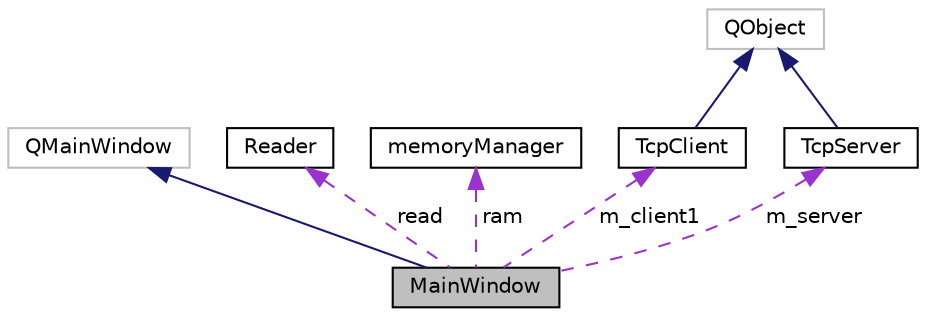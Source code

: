 digraph "MainWindow"
{
 // LATEX_PDF_SIZE
  edge [fontname="Helvetica",fontsize="10",labelfontname="Helvetica",labelfontsize="10"];
  node [fontname="Helvetica",fontsize="10",shape=record];
  Node1 [label="MainWindow",height=0.2,width=0.4,color="black", fillcolor="grey75", style="filled", fontcolor="black",tooltip=" "];
  Node2 -> Node1 [dir="back",color="midnightblue",fontsize="10",style="solid",fontname="Helvetica"];
  Node2 [label="QMainWindow",height=0.2,width=0.4,color="grey75", fillcolor="white", style="filled",tooltip=" "];
  Node3 -> Node1 [dir="back",color="darkorchid3",fontsize="10",style="dashed",label=" read" ,fontname="Helvetica"];
  Node3 [label="Reader",height=0.2,width=0.4,color="black", fillcolor="white", style="filled",URL="$classReader.html",tooltip=" "];
  Node4 -> Node1 [dir="back",color="darkorchid3",fontsize="10",style="dashed",label=" ram" ,fontname="Helvetica"];
  Node4 [label="memoryManager",height=0.2,width=0.4,color="black", fillcolor="white", style="filled",URL="$classmemoryManager.html",tooltip=" "];
  Node5 -> Node1 [dir="back",color="darkorchid3",fontsize="10",style="dashed",label=" m_client1" ,fontname="Helvetica"];
  Node5 [label="TcpClient",height=0.2,width=0.4,color="black", fillcolor="white", style="filled",URL="$classTcpClient.html",tooltip=" "];
  Node6 -> Node5 [dir="back",color="midnightblue",fontsize="10",style="solid",fontname="Helvetica"];
  Node6 [label="QObject",height=0.2,width=0.4,color="grey75", fillcolor="white", style="filled",tooltip=" "];
  Node7 -> Node1 [dir="back",color="darkorchid3",fontsize="10",style="dashed",label=" m_server" ,fontname="Helvetica"];
  Node7 [label="TcpServer",height=0.2,width=0.4,color="black", fillcolor="white", style="filled",URL="$classTcpServer.html",tooltip=" "];
  Node6 -> Node7 [dir="back",color="midnightblue",fontsize="10",style="solid",fontname="Helvetica"];
}
